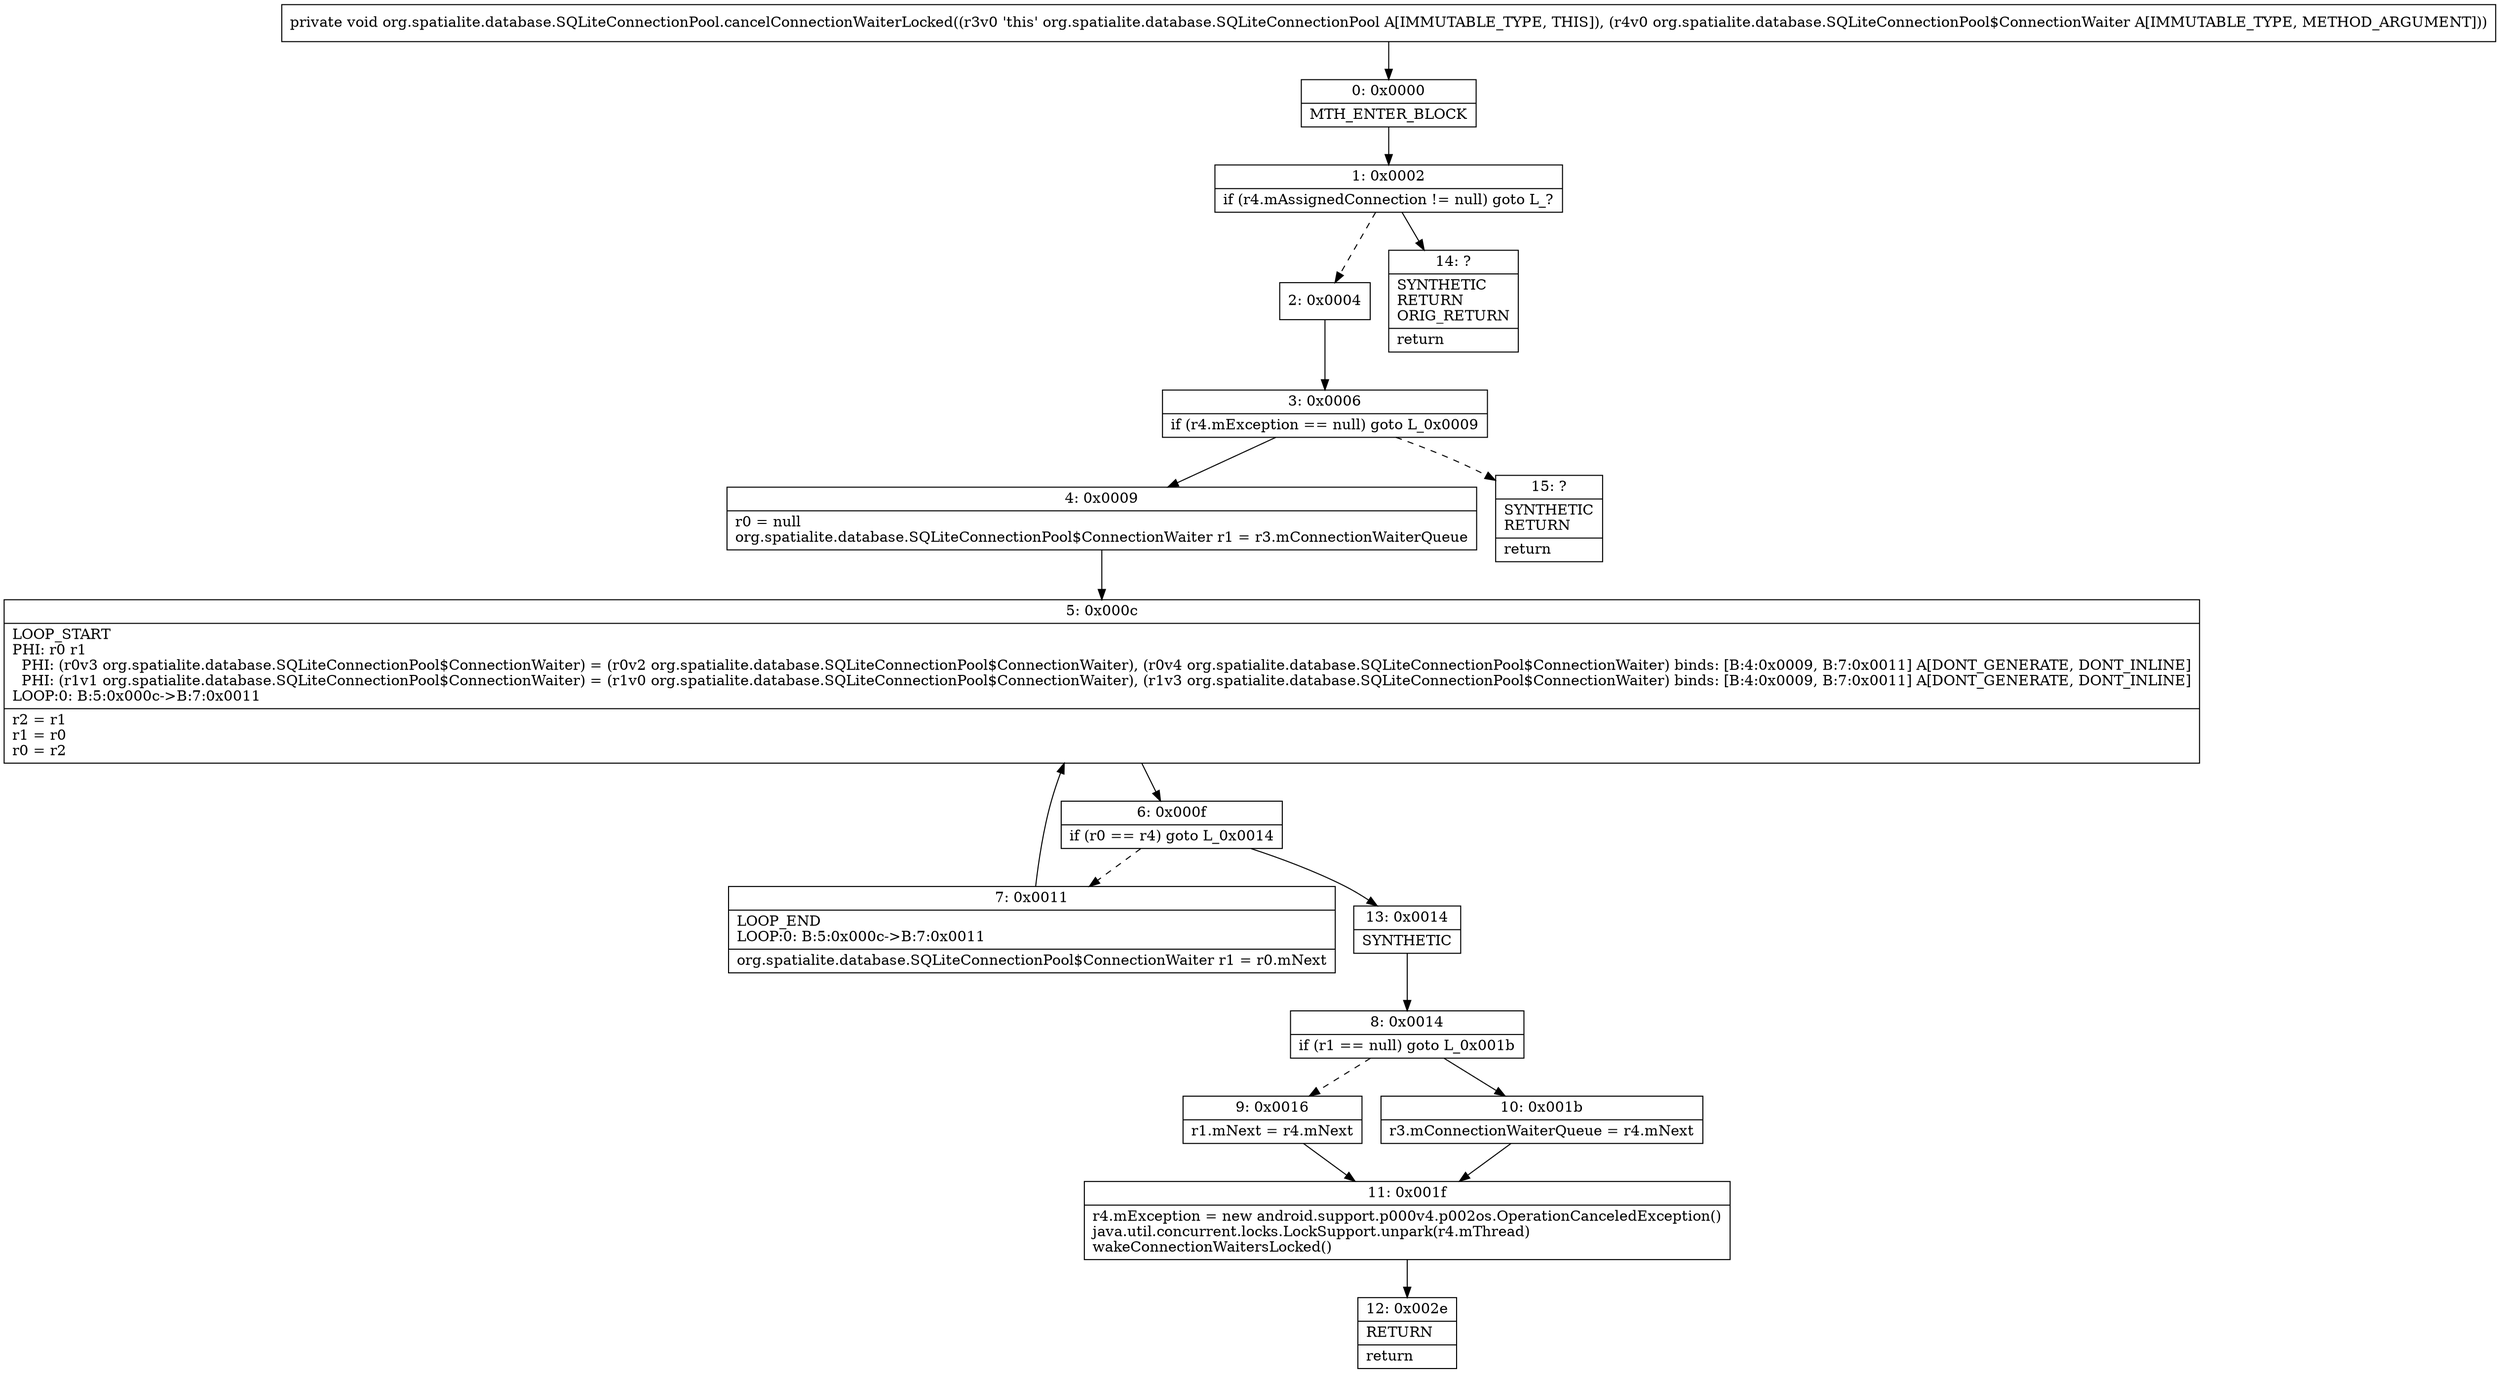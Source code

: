 digraph "CFG fororg.spatialite.database.SQLiteConnectionPool.cancelConnectionWaiterLocked(Lorg\/spatialite\/database\/SQLiteConnectionPool$ConnectionWaiter;)V" {
Node_0 [shape=record,label="{0\:\ 0x0000|MTH_ENTER_BLOCK\l}"];
Node_1 [shape=record,label="{1\:\ 0x0002|if (r4.mAssignedConnection != null) goto L_?\l}"];
Node_2 [shape=record,label="{2\:\ 0x0004}"];
Node_3 [shape=record,label="{3\:\ 0x0006|if (r4.mException == null) goto L_0x0009\l}"];
Node_4 [shape=record,label="{4\:\ 0x0009|r0 = null\lorg.spatialite.database.SQLiteConnectionPool$ConnectionWaiter r1 = r3.mConnectionWaiterQueue\l}"];
Node_5 [shape=record,label="{5\:\ 0x000c|LOOP_START\lPHI: r0 r1 \l  PHI: (r0v3 org.spatialite.database.SQLiteConnectionPool$ConnectionWaiter) = (r0v2 org.spatialite.database.SQLiteConnectionPool$ConnectionWaiter), (r0v4 org.spatialite.database.SQLiteConnectionPool$ConnectionWaiter) binds: [B:4:0x0009, B:7:0x0011] A[DONT_GENERATE, DONT_INLINE]\l  PHI: (r1v1 org.spatialite.database.SQLiteConnectionPool$ConnectionWaiter) = (r1v0 org.spatialite.database.SQLiteConnectionPool$ConnectionWaiter), (r1v3 org.spatialite.database.SQLiteConnectionPool$ConnectionWaiter) binds: [B:4:0x0009, B:7:0x0011] A[DONT_GENERATE, DONT_INLINE]\lLOOP:0: B:5:0x000c\-\>B:7:0x0011\l|r2 = r1\lr1 = r0\lr0 = r2\l}"];
Node_6 [shape=record,label="{6\:\ 0x000f|if (r0 == r4) goto L_0x0014\l}"];
Node_7 [shape=record,label="{7\:\ 0x0011|LOOP_END\lLOOP:0: B:5:0x000c\-\>B:7:0x0011\l|org.spatialite.database.SQLiteConnectionPool$ConnectionWaiter r1 = r0.mNext\l}"];
Node_8 [shape=record,label="{8\:\ 0x0014|if (r1 == null) goto L_0x001b\l}"];
Node_9 [shape=record,label="{9\:\ 0x0016|r1.mNext = r4.mNext\l}"];
Node_10 [shape=record,label="{10\:\ 0x001b|r3.mConnectionWaiterQueue = r4.mNext\l}"];
Node_11 [shape=record,label="{11\:\ 0x001f|r4.mException = new android.support.p000v4.p002os.OperationCanceledException()\ljava.util.concurrent.locks.LockSupport.unpark(r4.mThread)\lwakeConnectionWaitersLocked()\l}"];
Node_12 [shape=record,label="{12\:\ 0x002e|RETURN\l|return\l}"];
Node_13 [shape=record,label="{13\:\ 0x0014|SYNTHETIC\l}"];
Node_14 [shape=record,label="{14\:\ ?|SYNTHETIC\lRETURN\lORIG_RETURN\l|return\l}"];
Node_15 [shape=record,label="{15\:\ ?|SYNTHETIC\lRETURN\l|return\l}"];
MethodNode[shape=record,label="{private void org.spatialite.database.SQLiteConnectionPool.cancelConnectionWaiterLocked((r3v0 'this' org.spatialite.database.SQLiteConnectionPool A[IMMUTABLE_TYPE, THIS]), (r4v0 org.spatialite.database.SQLiteConnectionPool$ConnectionWaiter A[IMMUTABLE_TYPE, METHOD_ARGUMENT])) }"];
MethodNode -> Node_0;
Node_0 -> Node_1;
Node_1 -> Node_2[style=dashed];
Node_1 -> Node_14;
Node_2 -> Node_3;
Node_3 -> Node_4;
Node_3 -> Node_15[style=dashed];
Node_4 -> Node_5;
Node_5 -> Node_6;
Node_6 -> Node_7[style=dashed];
Node_6 -> Node_13;
Node_7 -> Node_5;
Node_8 -> Node_9[style=dashed];
Node_8 -> Node_10;
Node_9 -> Node_11;
Node_10 -> Node_11;
Node_11 -> Node_12;
Node_13 -> Node_8;
}

